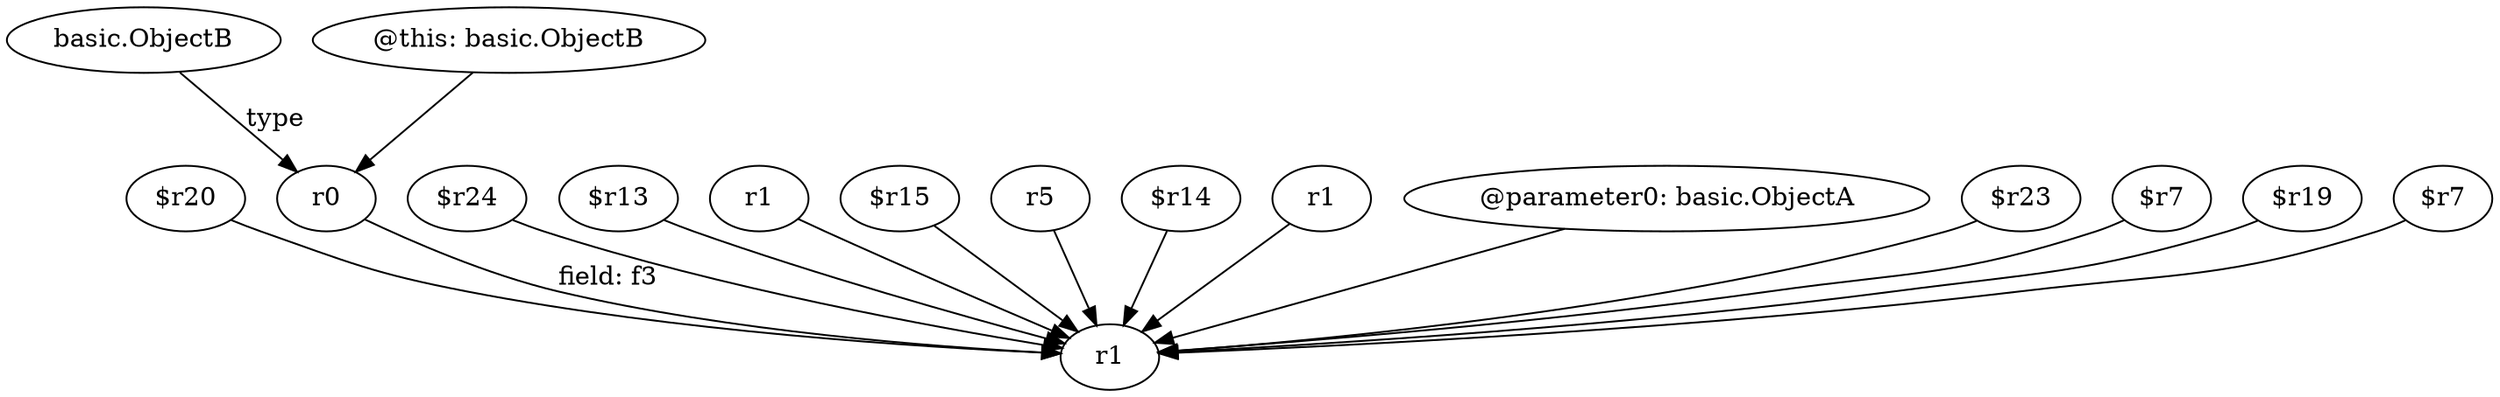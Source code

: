 digraph g {
0[label="$r20"]
1[label="r1"]
0->1[label=""]
2[label="basic.ObjectB"]
3[label="r0"]
2->3[label="type"]
4[label="$r24"]
4->1[label=""]
3->1[label="field: f3"]
5[label="$r13"]
5->1[label=""]
6[label="r1"]
6->1[label=""]
7[label="$r15"]
7->1[label=""]
8[label="r5"]
8->1[label=""]
9[label="$r14"]
9->1[label=""]
10[label="r1"]
10->1[label=""]
11[label="@this: basic.ObjectB"]
11->3[label=""]
12[label="@parameter0: basic.ObjectA"]
12->1[label=""]
13[label="$r23"]
13->1[label=""]
14[label="$r7"]
14->1[label=""]
15[label="$r19"]
15->1[label=""]
16[label="$r7"]
16->1[label=""]
}